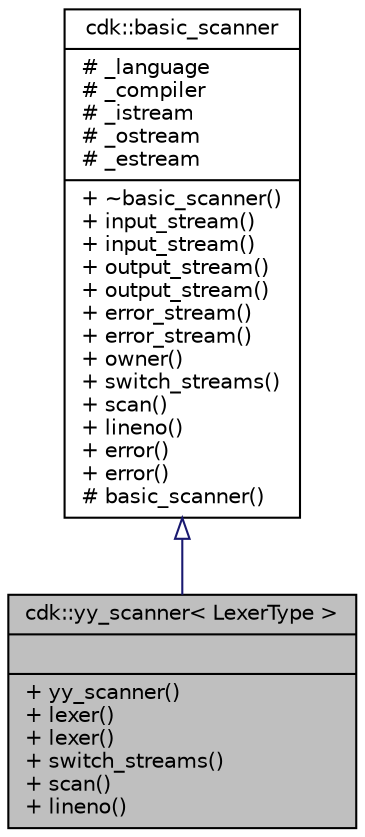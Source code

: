 digraph "cdk::yy_scanner&lt; LexerType &gt;"
{
  edge [fontname="Helvetica",fontsize="10",labelfontname="Helvetica",labelfontsize="10"];
  node [fontname="Helvetica",fontsize="10",shape=record];
  Node2 [label="{cdk::yy_scanner\< LexerType \>\n||+ yy_scanner()\l+ lexer()\l+ lexer()\l+ switch_streams()\l+ scan()\l+ lineno()\l}",height=0.2,width=0.4,color="black", fillcolor="grey75", style="filled", fontcolor="black"];
  Node3 -> Node2 [dir="back",color="midnightblue",fontsize="10",style="solid",arrowtail="onormal",fontname="Helvetica"];
  Node3 [label="{cdk::basic_scanner\n|# _language\l# _compiler\l# _istream\l# _ostream\l# _estream\l|+ ~basic_scanner()\l+ input_stream()\l+ input_stream()\l+ output_stream()\l+ output_stream()\l+ error_stream()\l+ error_stream()\l+ owner()\l+ switch_streams()\l+ scan()\l+ lineno()\l+ error()\l+ error()\l# basic_scanner()\l}",height=0.2,width=0.4,color="black", fillcolor="white", style="filled",URL="$classcdk_1_1basic__scanner.html"];
}
